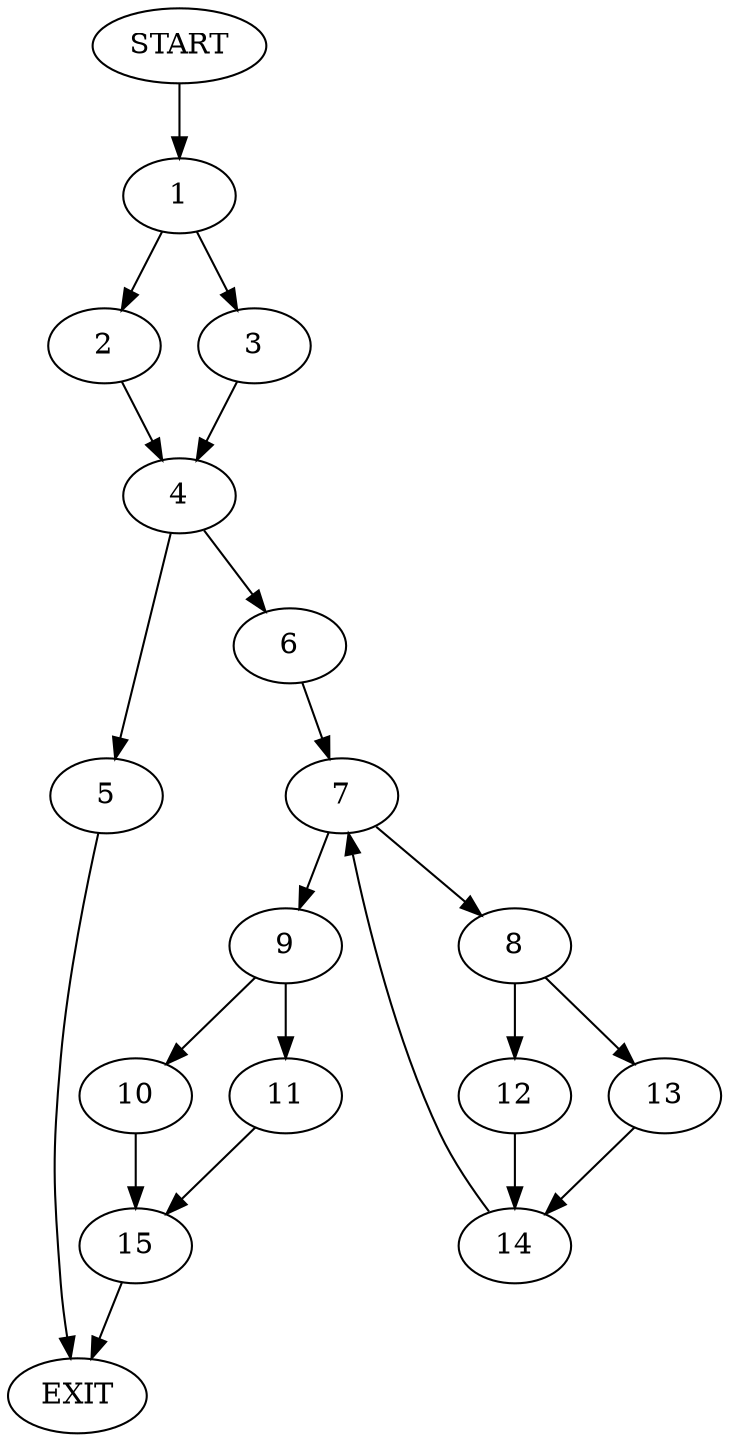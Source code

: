 digraph {
0 [label="START"]
16 [label="EXIT"]
0 -> 1
1 -> 2
1 -> 3
3 -> 4
2 -> 4
4 -> 5
4 -> 6
5 -> 16
6 -> 7
7 -> 8
7 -> 9
9 -> 10
9 -> 11
8 -> 12
8 -> 13
13 -> 14
12 -> 14
14 -> 7
11 -> 15
10 -> 15
15 -> 16
}
